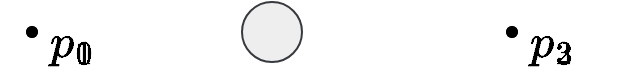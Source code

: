 <mxfile version="23.0.2" type="device">
  <diagram name="Page-1" id="simple">
    <mxGraphModel dx="1434" dy="836" grid="1" gridSize="10" guides="1" tooltips="1" connect="1" arrows="1" fold="1" page="1" pageScale="1" pageWidth="827" pageHeight="1169" math="1" shadow="0">
      <root>
        <mxCell id="0" />
        <mxCell id="1" parent="0" />
                <mxCell id="collsionpoint-0" value="" style="ellipse;whiteSpace=wrap;html=1;aspect=fixed;fontSize=20;fillColor=#eeeeee;strokeColor=#36393d;" vertex="1" parent="1">
          <mxGeometry x="105" y="15" width="30" height="30" as="geometry" />
        </mxCell>
        <mxCell id="routepoint-0" value="" style="shape=waypoint;sketch=0;fillStyle=solid;size=6;pointerEvents=1;points=[];fillColor=none;resizable=0;rotatable=0;perimeter=centerPerimeter;snapToPoint=1;fontSize=20;" vertex="1" parent="1">
          <mxGeometry x="-10" y="20" width="20" height="20" as="geometry" />
        </mxCell>
        <mxCell id="routepointtext-0" value="\(p_{0}\)" style="text;html=1;align=center;verticalAlign=middle;resizable=0;points=[];autosize=1;strokeColor=none;fillColor=none;fontSize=20;" vertex="1" parent="1">
          <mxGeometry x="-15" y="20" width="70" height="30" as="geometry" />
        </mxCell>
        <mxCell id="routepoint-1" value="" style="shape=waypoint;sketch=0;fillStyle=solid;size=6;pointerEvents=1;points=[];fillColor=none;resizable=0;rotatable=0;perimeter=centerPerimeter;snapToPoint=1;fontSize=20;" vertex="1" parent="1">
          <mxGeometry x="-10" y="20" width="20" height="20" as="geometry" />
        </mxCell>
        <mxCell id="routepointtext-1" value="\(p_{1}\)" style="text;html=1;align=center;verticalAlign=middle;resizable=0;points=[];autosize=1;strokeColor=none;fillColor=none;fontSize=20;" vertex="1" parent="1">
          <mxGeometry x="-15" y="20" width="70" height="30" as="geometry" />
        </mxCell>
        <mxCell id="routepoint-2" value="" style="shape=waypoint;sketch=0;fillStyle=solid;size=6;pointerEvents=1;points=[];fillColor=none;resizable=0;rotatable=0;perimeter=centerPerimeter;snapToPoint=1;fontSize=20;" vertex="1" parent="1">
          <mxGeometry x="230" y="20" width="20" height="20" as="geometry" />
        </mxCell>
        <mxCell id="routepointtext-2" value="\(p_{2}\)" style="text;html=1;align=center;verticalAlign=middle;resizable=0;points=[];autosize=1;strokeColor=none;fillColor=none;fontSize=20;" vertex="1" parent="1">
          <mxGeometry x="225" y="20" width="70" height="30" as="geometry" />
        </mxCell>
        <mxCell id="routepoint-3" value="" style="shape=waypoint;sketch=0;fillStyle=solid;size=6;pointerEvents=1;points=[];fillColor=none;resizable=0;rotatable=0;perimeter=centerPerimeter;snapToPoint=1;fontSize=20;" vertex="1" parent="1">
          <mxGeometry x="230" y="20" width="20" height="20" as="geometry" />
        </mxCell>
        <mxCell id="routepointtext-3" value="\(p_{3}\)" style="text;html=1;align=center;verticalAlign=middle;resizable=0;points=[];autosize=1;strokeColor=none;fillColor=none;fontSize=20;" vertex="1" parent="1">
          <mxGeometry x="225" y="20" width="70" height="30" as="geometry" />
        </mxCell>

      </root>
    </mxGraphModel>
  </diagram>
</mxfile>
